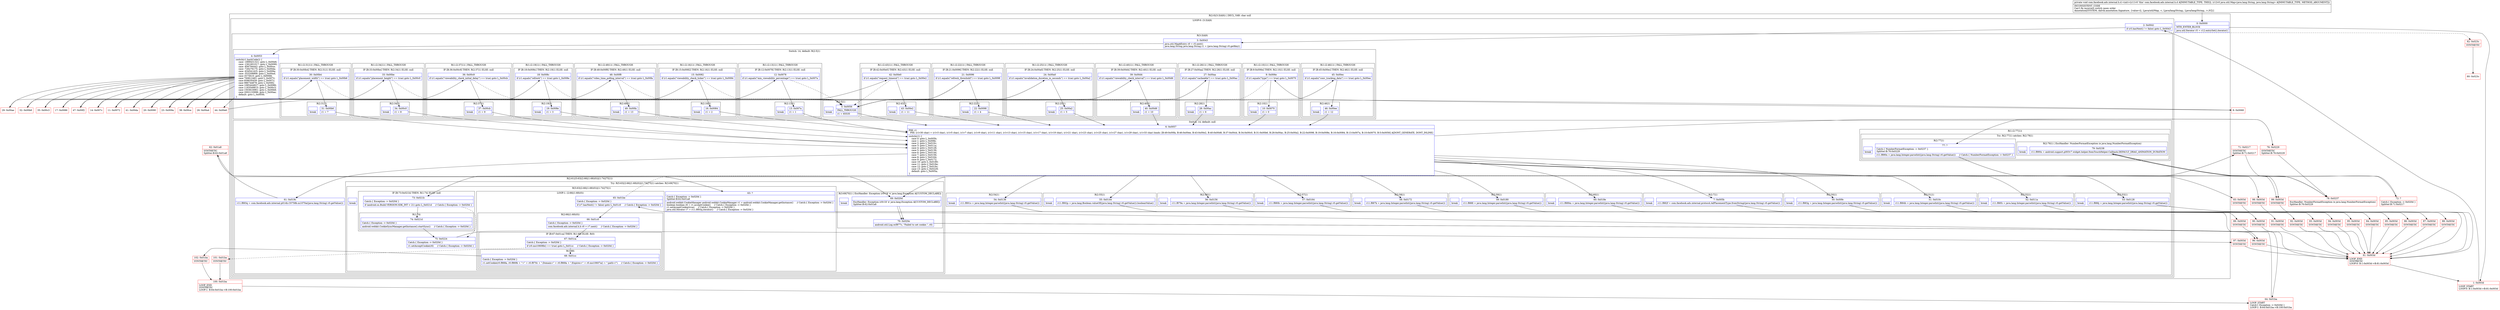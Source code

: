 digraph "CFG forcom.facebook.ads.internal.h.d.\<init\>(Ljava\/util\/Map;)V" {
subgraph cluster_Region_1820282698 {
label = "R(2:0|(3:3|4|6)) | DECL_VAR: char null\l";
node [shape=record,color=blue];
Node_0 [shape=record,label="{0\:\ 0x0000|MTH_ENTER_BLOCK\l|java.util.Iterator r5 = r12.entrySet().iterator()\l}"];
subgraph cluster_LoopRegion_1630118620 {
label = "LOOP:0: (3:3|4|6)";
node [shape=record,color=blue];
Node_2 [shape=record,label="{2\:\ 0x0041|if (r5.hasNext() != false) goto L_0x0043\l}"];
subgraph cluster_Region_950991965 {
label = "R(3:3|4|6)";
node [shape=record,color=blue];
Node_3 [shape=record,label="{3\:\ 0x0043|java.util.Map$Entry r0 = r5.next()\ljava.lang.String java.lang.String r1 = (java.lang.String) r0.getKey()\l}"];
subgraph cluster_SwitchRegion_67329161 {
label = "Switch: 14, default: R(2:5|1)";
node [shape=record,color=blue];
Node_4 [shape=record,label="{4\:\ 0x0053|switch(r1.hashCode()) \{\l    case \-1899431321: goto L_0x00e6;\l    case \-1561601017: goto L_0x0090;\l    case \-856794442: goto L_0x00ce;\l    case \-726276175: goto L_0x00da;\l    case \-634541425: goto L_0x009a;\l    case \-553208868: goto L_0x00a4;\l    case 3575610: goto L_0x0068;\l    case 700812481: goto L_0x0072;\l    case 858630459: goto L_0x007c;\l    case 986744879: goto L_0x00f2;\l    case 1085444827: goto L_0x0086;\l    case 1183549815: goto L_0x00c3;\l    case 1503616961: goto L_0x00b8;\l    case 2002133996: goto L_0x00ae;\l    default: goto L_0x0056;\l\}\l}"];
subgraph cluster_Region_395968208 {
label = "R(1:(2:46|1)) | FALL_THROUGH\l";
node [shape=record,color=blue];
subgraph cluster_IfRegion_909929394 {
label = "IF [B:45:0x00ec] THEN: R(2:46|1) ELSE: null";
node [shape=record,color=blue];
Node_45 [shape=record,label="{45\:\ 0x00ec|if (r1.equals(\"conv_tracking_data\") == true) goto L_0x00ee\l}"];
subgraph cluster_Region_1274460834 {
label = "R(2:46|1)";
node [shape=record,color=blue];
Node_46 [shape=record,label="{46\:\ 0x00ee|r1 = 12\l}"];
Node_InsnContainer_251923845 [shape=record,label="{|break\l}"];
}
}
}
subgraph cluster_Region_429332016 {
label = "R(1:(2:22|1)) | FALL_THROUGH\l";
node [shape=record,color=blue];
subgraph cluster_IfRegion_1563900081 {
label = "IF [B:21:0x0096] THEN: R(2:22|1) ELSE: null";
node [shape=record,color=blue];
Node_21 [shape=record,label="{21\:\ 0x0096|if (r1.equals(\"refresh_threshold\") == true) goto L_0x0098\l}"];
subgraph cluster_Region_838043235 {
label = "R(2:22|1)";
node [shape=record,color=blue];
Node_22 [shape=record,label="{22\:\ 0x0098|r1 = 4\l}"];
Node_InsnContainer_889485468 [shape=record,label="{|break\l}"];
}
}
}
subgraph cluster_Region_1832087442 {
label = "R(1:(2:40|1)) | FALL_THROUGH\l";
node [shape=record,color=blue];
subgraph cluster_IfRegion_313813854 {
label = "IF [B:39:0x00d4] THEN: R(2:40|1) ELSE: null";
node [shape=record,color=blue];
Node_39 [shape=record,label="{39\:\ 0x00d4|if (r1.equals(\"viewability_check_interval\") == true) goto L_0x00d6\l}"];
subgraph cluster_Region_942211459 {
label = "R(2:40|1)";
node [shape=record,color=blue];
Node_40 [shape=record,label="{40\:\ 0x00d6|r1 = 10\l}"];
Node_InsnContainer_1114910612 [shape=record,label="{|break\l}"];
}
}
}
subgraph cluster_Region_1668519804 {
label = "R(1:(2:43|1)) | FALL_THROUGH\l";
node [shape=record,color=blue];
subgraph cluster_IfRegion_206408341 {
label = "IF [B:42:0x00e0] THEN: R(2:43|1) ELSE: null";
node [shape=record,color=blue];
Node_42 [shape=record,label="{42\:\ 0x00e0|if (r1.equals(\"request_timeout\") == true) goto L_0x00e2\l}"];
subgraph cluster_Region_1125543952 {
label = "R(2:43|1)";
node [shape=record,color=blue];
Node_43 [shape=record,label="{43\:\ 0x00e2|r1 = 11\l}"];
Node_InsnContainer_1973797654 [shape=record,label="{|break\l}"];
}
}
}
subgraph cluster_Region_52198863 {
label = "R(1:(2:25|1)) | FALL_THROUGH\l";
node [shape=record,color=blue];
subgraph cluster_IfRegion_1509491029 {
label = "IF [B:24:0x00a0] THEN: R(2:25|1) ELSE: null";
node [shape=record,color=blue];
Node_24 [shape=record,label="{24\:\ 0x00a0|if (r1.equals(\"invalidation_duration_in_seconds\") == true) goto L_0x00a2\l}"];
subgraph cluster_Region_1178503309 {
label = "R(2:25|1)";
node [shape=record,color=blue];
Node_25 [shape=record,label="{25\:\ 0x00a2|r1 = 5\l}"];
Node_InsnContainer_1626860215 [shape=record,label="{|break\l}"];
}
}
}
subgraph cluster_Region_532699554 {
label = "R(1:(2:28|1)) | FALL_THROUGH\l";
node [shape=record,color=blue];
subgraph cluster_IfRegion_1039091819 {
label = "IF [B:27:0x00aa] THEN: R(2:28|1) ELSE: null";
node [shape=record,color=blue];
Node_27 [shape=record,label="{27\:\ 0x00aa|if (r1.equals(\"cacheable\") == true) goto L_0x00ac\l}"];
subgraph cluster_Region_589938803 {
label = "R(2:28|1)";
node [shape=record,color=blue];
Node_28 [shape=record,label="{28\:\ 0x00ac|r1 = 6\l}"];
Node_InsnContainer_1143374911 [shape=record,label="{|break\l}"];
}
}
}
subgraph cluster_Region_615803761 {
label = "R(1:(2:10|1)) | FALL_THROUGH\l";
node [shape=record,color=blue];
subgraph cluster_IfRegion_204483091 {
label = "IF [B:9:0x006e] THEN: R(2:10|1) ELSE: null";
node [shape=record,color=blue];
Node_9 [shape=record,label="{9\:\ 0x006e|if (r1.equals(\"type\") == true) goto L_0x0070\l}"];
subgraph cluster_Region_2012036686 {
label = "R(2:10|1)";
node [shape=record,color=blue];
Node_10 [shape=record,label="{10\:\ 0x0070|r1 = 0\l}"];
Node_InsnContainer_2076806914 [shape=record,label="{|break\l}"];
}
}
}
subgraph cluster_Region_1717159056 {
label = "R(1:(2:13|1)) | FALL_THROUGH\l";
node [shape=record,color=blue];
subgraph cluster_IfRegion_1825112098 {
label = "IF [B:12:0x0078] THEN: R(2:13|1) ELSE: null";
node [shape=record,color=blue];
Node_12 [shape=record,label="{12\:\ 0x0078|if (r1.equals(\"min_viewability_percentage\") == true) goto L_0x007a\l}"];
subgraph cluster_Region_1509981171 {
label = "R(2:13|1)";
node [shape=record,color=blue];
Node_13 [shape=record,label="{13\:\ 0x007a|r1 = 1\l}"];
Node_InsnContainer_380543768 [shape=record,label="{|break\l}"];
}
}
}
subgraph cluster_Region_289844575 {
label = "R(1:(2:16|1)) | FALL_THROUGH\l";
node [shape=record,color=blue];
subgraph cluster_IfRegion_2108380999 {
label = "IF [B:15:0x0082] THEN: R(2:16|1) ELSE: null";
node [shape=record,color=blue];
Node_15 [shape=record,label="{15\:\ 0x0082|if (r1.equals(\"viewability_check_ticker\") == true) goto L_0x0084\l}"];
subgraph cluster_Region_1757998215 {
label = "R(2:16|1)";
node [shape=record,color=blue];
Node_16 [shape=record,label="{16\:\ 0x0084|r1 = 2\l}"];
Node_InsnContainer_650150378 [shape=record,label="{|break\l}"];
}
}
}
subgraph cluster_Region_244694246 {
label = "R(1:(2:49|1)) | FALL_THROUGH\l";
node [shape=record,color=blue];
subgraph cluster_IfRegion_985724041 {
label = "IF [B:48:0x00f8] THEN: R(2:49|1) ELSE: null";
node [shape=record,color=blue];
Node_48 [shape=record,label="{48\:\ 0x00f8|if (r1.equals(\"video_time_polling_interval\") == true) goto L_0x00fa\l}"];
subgraph cluster_Region_1465277368 {
label = "R(2:49|1)";
node [shape=record,color=blue];
Node_49 [shape=record,label="{49\:\ 0x00fa|r1 = 13\l}"];
Node_InsnContainer_1832937551 [shape=record,label="{|break\l}"];
}
}
}
subgraph cluster_Region_1229462765 {
label = "R(1:(2:19|1)) | FALL_THROUGH\l";
node [shape=record,color=blue];
subgraph cluster_IfRegion_934093168 {
label = "IF [B:18:0x008c] THEN: R(2:19|1) ELSE: null";
node [shape=record,color=blue];
Node_18 [shape=record,label="{18\:\ 0x008c|if (r1.equals(\"refresh\") == true) goto L_0x008e\l}"];
subgraph cluster_Region_93298205 {
label = "R(2:19|1)";
node [shape=record,color=blue];
Node_19 [shape=record,label="{19\:\ 0x008e|r1 = 3\l}"];
Node_InsnContainer_1805978623 [shape=record,label="{|break\l}"];
}
}
}
subgraph cluster_Region_1215625441 {
label = "R(1:(2:37|1)) | FALL_THROUGH\l";
node [shape=record,color=blue];
subgraph cluster_IfRegion_323092407 {
label = "IF [B:36:0x00c9] THEN: R(2:37|1) ELSE: null";
node [shape=record,color=blue];
Node_36 [shape=record,label="{36\:\ 0x00c9|if (r1.equals(\"viewability_check_initial_delay\") == true) goto L_0x00cb\l}"];
subgraph cluster_Region_1573328549 {
label = "R(2:37|1)";
node [shape=record,color=blue];
Node_37 [shape=record,label="{37\:\ 0x00cb|r1 = 9\l}"];
Node_InsnContainer_639169456 [shape=record,label="{|break\l}"];
}
}
}
subgraph cluster_Region_800996586 {
label = "R(1:(2:34|1)) | FALL_THROUGH\l";
node [shape=record,color=blue];
subgraph cluster_IfRegion_888636407 {
label = "IF [B:33:0x00be] THEN: R(2:34|1) ELSE: null";
node [shape=record,color=blue];
Node_33 [shape=record,label="{33\:\ 0x00be|if (r1.equals(\"placement_height\") == true) goto L_0x00c0\l}"];
subgraph cluster_Region_597333013 {
label = "R(2:34|1)";
node [shape=record,color=blue];
Node_34 [shape=record,label="{34\:\ 0x00c0|r1 = 8\l}"];
Node_InsnContainer_1812406289 [shape=record,label="{|break\l}"];
}
}
}
subgraph cluster_Region_64716416 {
label = "R(1:(2:31|1)) | FALL_THROUGH\l";
node [shape=record,color=blue];
subgraph cluster_IfRegion_162418012 {
label = "IF [B:30:0x00b4] THEN: R(2:31|1) ELSE: null";
node [shape=record,color=blue];
Node_30 [shape=record,label="{30\:\ 0x00b4|if (r1.equals(\"placement_width\") == true) goto L_0x00b6\l}"];
subgraph cluster_Region_1400698502 {
label = "R(2:31|1)";
node [shape=record,color=blue];
Node_31 [shape=record,label="{31\:\ 0x00b6|r1 = 7\l}"];
Node_InsnContainer_1648334904 [shape=record,label="{|break\l}"];
}
}
}
subgraph cluster_Region_250292696 {
label = "R(2:5|1)";
node [shape=record,color=blue];
Node_5 [shape=record,label="{5\:\ 0x0056|FALL_THROUGH\l|r1 = 65535\l}"];
Node_InsnContainer_1010348537 [shape=record,label="{|break\l}"];
}
}
subgraph cluster_SwitchRegion_1776945607 {
label = "Switch: 14, default: null";
node [shape=record,color=blue];
Node_6 [shape=record,label="{6\:\ 0x0057|PHI: r1 \l  PHI: (r1v30 char) = (r1v3 char), (r1v5 char), (r1v7 char), (r1v9 char), (r1v11 char), (r1v13 char), (r1v15 char), (r1v17 char), (r1v19 char), (r1v21 char), (r1v23 char), (r1v25 char), (r1v27 char), (r1v29 char), (r1v33 char) binds: [B:49:0x00fa, B:46:0x00ee, B:43:0x00e2, B:40:0x00d6, B:37:0x00cb, B:34:0x00c0, B:31:0x00b6, B:28:0x00ac, B:25:0x00a2, B:22:0x0098, B:19:0x008e, B:16:0x0084, B:13:0x007a, B:10:0x0070, B:5:0x0056] A[DONT_GENERATE, DONT_INLINE]\l|switch(r1) \{\l    case 0: goto L_0x005b;\l    case 1: goto L_0x00fe;\l    case 2: goto L_0x010c;\l    case 3: goto L_0x011a;\l    case 4: goto L_0x0128;\l    case 5: goto L_0x0136;\l    case 6: goto L_0x0144;\l    case 7: goto L_0x0156;\l    case 8: goto L_0x0164;\l    case 9: goto L_0x0172;\l    case 10: goto L_0x0180;\l    case 11: goto L_0x018e;\l    case 12: goto L_0x019c;\l    case 13: goto L_0x0229;\l    default: goto L_0x005a;\l\}\l}"];
subgraph cluster_Region_832394500 {
label = "R(2:7|1)";
node [shape=record,color=blue];
Node_7 [shape=record,label="{7\:\ 0x005b|r11.f882f = com.facebook.ads.internal.protocol.AdPlacementType.fromString((java.lang.String) r0.getValue())\l}"];
Node_InsnContainer_796783959 [shape=record,label="{|break\l}"];
}
subgraph cluster_Region_1454587448 {
label = "R(2:50|1)";
node [shape=record,color=blue];
Node_50 [shape=record,label="{50\:\ 0x00fe|r11.f883g = java.lang.Integer.parseInt((java.lang.String) r0.getValue())\l}"];
Node_InsnContainer_1865326872 [shape=record,label="{|break\l}"];
}
subgraph cluster_Region_885058700 {
label = "R(2:51|1)";
node [shape=record,color=blue];
Node_51 [shape=record,label="{51\:\ 0x010c|r11.f884h = java.lang.Integer.parseInt((java.lang.String) r0.getValue())\l}"];
Node_InsnContainer_1960271886 [shape=record,label="{|break\l}"];
}
subgraph cluster_Region_995807826 {
label = "R(2:52|1)";
node [shape=record,color=blue];
Node_52 [shape=record,label="{52\:\ 0x011a|r11.f885i = java.lang.Integer.parseInt((java.lang.String) r0.getValue())\l}"];
Node_InsnContainer_560366144 [shape=record,label="{|break\l}"];
}
subgraph cluster_Region_309444204 {
label = "R(2:53|1)";
node [shape=record,color=blue];
Node_53 [shape=record,label="{53\:\ 0x0128|r11.f886j = java.lang.Integer.parseInt((java.lang.String) r0.getValue())\l}"];
Node_InsnContainer_1567193916 [shape=record,label="{|break\l}"];
}
subgraph cluster_Region_818735745 {
label = "R(2:54|1)";
node [shape=record,color=blue];
Node_54 [shape=record,label="{54\:\ 0x0136|r11.f891o = java.lang.Integer.parseInt((java.lang.String) r0.getValue())\l}"];
Node_InsnContainer_623708762 [shape=record,label="{|break\l}"];
}
subgraph cluster_Region_976245325 {
label = "R(2:55|1)";
node [shape=record,color=blue];
Node_55 [shape=record,label="{55\:\ 0x0144|r11.f892p = java.lang.Boolean.valueOf((java.lang.String) r0.getValue()).booleanValue()\l}"];
Node_InsnContainer_739667628 [shape=record,label="{|break\l}"];
}
subgraph cluster_Region_2069434701 {
label = "R(2:56|1)";
node [shape=record,color=blue];
Node_56 [shape=record,label="{56\:\ 0x0156|r11.f879a = java.lang.Integer.parseInt((java.lang.String) r0.getValue())\l}"];
Node_InsnContainer_913025958 [shape=record,label="{|break\l}"];
}
subgraph cluster_Region_250684700 {
label = "R(2:57|1)";
node [shape=record,color=blue];
Node_57 [shape=record,label="{57\:\ 0x0164|r11.f880b = java.lang.Integer.parseInt((java.lang.String) r0.getValue())\l}"];
Node_InsnContainer_286087520 [shape=record,label="{|break\l}"];
}
subgraph cluster_Region_586019189 {
label = "R(2:58|1)";
node [shape=record,color=blue];
Node_58 [shape=record,label="{58\:\ 0x0172|r11.f887k = java.lang.Integer.parseInt((java.lang.String) r0.getValue())\l}"];
Node_InsnContainer_1227905045 [shape=record,label="{|break\l}"];
}
subgraph cluster_Region_1324244458 {
label = "R(2:59|1)";
node [shape=record,color=blue];
Node_59 [shape=record,label="{59\:\ 0x0180|r11.f888l = java.lang.Integer.parseInt((java.lang.String) r0.getValue())\l}"];
Node_InsnContainer_894688014 [shape=record,label="{|break\l}"];
}
subgraph cluster_Region_2021192328 {
label = "R(2:60|1)";
node [shape=record,color=blue];
Node_60 [shape=record,label="{60\:\ 0x018e|r11.f889m = java.lang.Integer.parseInt((java.lang.String) r0.getValue())\l}"];
Node_InsnContainer_868478306 [shape=record,label="{|break\l}"];
}
subgraph cluster_Region_259979261 {
label = "R(2:61|(5:63|(2:66|(1:68)(0))|(1:74)|75|1))";
node [shape=record,color=blue];
Node_61 [shape=record,label="{61\:\ 0x019c|r11.f893q = com.facebook.ads.internal.p014h.C0758b.m1070a((java.lang.String) r0.getValue())\l}"];
subgraph cluster_TryCatchRegion_618583735 {
label = "Try: R(5:63|(2:66|(1:68)(0))|(1:74)|75|1) catches: R(3:69|70|1)";
node [shape=record,color=blue];
subgraph cluster_Region_560480342 {
label = "R(5:63|(2:66|(1:68)(0))|(1:74)|75|1)";
node [shape=record,color=blue];
Node_63 [shape=record,label="{63\:\ ?|Catch:\{ Exception \-\> 0x020d \}\lSplitter:B:62:0x01a8\l|android.webkit.CookieManager android.webkit.CookieManager r1 = android.webkit.CookieManager.getInstance()     \/\/ Catch:\{ Exception \-\> 0x020d \}\lboolean boolean r6 = r1.acceptCookie()     \/\/ Catch:\{ Exception \-\> 0x020d \}\lr1.setAcceptCookie(true)     \/\/ Catch:\{ Exception \-\> 0x020d \}\ljava.util.Iterator r7 = r11.f893q.iterator()     \/\/ Catch:\{ Exception \-\> 0x020d \}\l}"];
subgraph cluster_LoopRegion_453872662 {
label = "LOOP:1: (2:66|(1:68)(0))";
node [shape=record,color=blue];
Node_65 [shape=record,label="{65\:\ 0x01be|Catch:\{ Exception \-\> 0x020d \}\l|if (r7.hasNext() != false) goto L_0x01c0     \/\/ Catch:\{ Exception \-\> 0x020d \}\l}"];
subgraph cluster_Region_923392744 {
label = "R(2:66|(1:68)(0))";
node [shape=record,color=blue];
Node_66 [shape=record,label="{66\:\ 0x01c0|Catch:\{ Exception \-\> 0x020d \}\l|com.facebook.ads.internal.h.b r0 = r7.next()     \/\/ Catch:\{ Exception \-\> 0x020d \}\l}"];
subgraph cluster_IfRegion_1328550635 {
label = "IF [B:67:0x01ca] THEN: R(1:68) ELSE: R(0)";
node [shape=record,color=blue];
Node_67 [shape=record,label="{67\:\ 0x01ca|Catch:\{ Exception \-\> 0x020d \}\l|if (r0.mo10608b() == true) goto L_0x01cc     \/\/ Catch:\{ Exception \-\> 0x020d \}\l}"];
subgraph cluster_Region_2020501611 {
label = "R(1:68)";
node [shape=record,color=blue];
Node_68 [shape=record,label="{68\:\ 0x01cc|Catch:\{ Exception \-\> 0x020d \}\l|r1.setCookie(r0.f868a, r0.f869b + \"=\" + r0.f870c + \";Domain=\" + r0.f868a + \";Expires=\" + r0.mo10607a() + \";path=\/\")     \/\/ Catch:\{ Exception \-\> 0x020d \}\l}"];
}
subgraph cluster_Region_495525588 {
label = "R(0)";
node [shape=record,color=blue];
}
}
}
}
subgraph cluster_IfRegion_1788042319 {
label = "IF [B:73:0x021b] THEN: R(1:74) ELSE: null";
node [shape=record,color=blue];
Node_73 [shape=record,label="{73\:\ 0x021b|Catch:\{ Exception \-\> 0x020d \}\l|if (android.os.Build.VERSION.SDK_INT \< 21) goto L_0x021d     \/\/ Catch:\{ Exception \-\> 0x020d \}\l}"];
subgraph cluster_Region_330564975 {
label = "R(1:74)";
node [shape=record,color=blue];
Node_74 [shape=record,label="{74\:\ 0x021d|Catch:\{ Exception \-\> 0x020d \}\l|android.webkit.CookieSyncManager.getInstance().startSync()     \/\/ Catch:\{ Exception \-\> 0x020d \}\l}"];
}
}
Node_75 [shape=record,label="{75\:\ 0x0224|Catch:\{ Exception \-\> 0x020d \}\l|r1.setAcceptCookie(r6)     \/\/ Catch:\{ Exception \-\> 0x020d \}\l}"];
Node_InsnContainer_1557981880 [shape=record,label="{|break\l}"];
}
subgraph cluster_Region_158740553 {
label = "R(3:69|70|1) | ExcHandler: Exception (r0v18 'e' java.lang.Exception A[CUSTOM_DECLARE])\l";
node [shape=record,color=blue];
Node_69 [shape=record,label="{69\:\ 0x020d|ExcHandler: Exception (r0v18 'e' java.lang.Exception A[CUSTOM_DECLARE])\lSplitter:B:62:0x01a8\l}"];
Node_70 [shape=record,label="{70\:\ 0x020e|android.util.Log.w(f877c, \"Failed to set cookie.\", r0)\l}"];
Node_InsnContainer_2037867532 [shape=record,label="{|break\l}"];
}
}
}
subgraph cluster_Region_1247512880 {
label = "R(1:(2:77|1))";
node [shape=record,color=blue];
subgraph cluster_TryCatchRegion_1911108585 {
label = "Try: R(2:77|1) catches: R(2:79|1)";
node [shape=record,color=blue];
subgraph cluster_Region_1235591653 {
label = "R(2:77|1)";
node [shape=record,color=blue];
Node_77 [shape=record,label="{77\:\ ?|Catch:\{ NumberFormatException \-\> 0x0237 \}\lSplitter:B:76:0x0229\l|r11.f890n = java.lang.Integer.parseInt((java.lang.String) r0.getValue())     \/\/ Catch:\{ NumberFormatException \-\> 0x0237 \}\l}"];
Node_InsnContainer_187759577 [shape=record,label="{|break\l}"];
}
subgraph cluster_Region_490008966 {
label = "R(2:79|1) | ExcHandler: NumberFormatException (e java.lang.NumberFormatException)\l";
node [shape=record,color=blue];
Node_79 [shape=record,label="{79\:\ 0x0238|r11.f890n = android.support.p003v7.widget.helper.ItemTouchHelper.Callback.DEFAULT_DRAG_ANIMATION_DURATION\l}"];
Node_InsnContainer_637202354 [shape=record,label="{|break\l}"];
}
}
}
}
}
}
}
subgraph cluster_Region_158740553 {
label = "R(3:69|70|1) | ExcHandler: Exception (r0v18 'e' java.lang.Exception A[CUSTOM_DECLARE])\l";
node [shape=record,color=blue];
Node_69 [shape=record,label="{69\:\ 0x020d|ExcHandler: Exception (r0v18 'e' java.lang.Exception A[CUSTOM_DECLARE])\lSplitter:B:62:0x01a8\l}"];
Node_70 [shape=record,label="{70\:\ 0x020e|android.util.Log.w(f877c, \"Failed to set cookie.\", r0)\l}"];
Node_InsnContainer_2037867532 [shape=record,label="{|break\l}"];
}
subgraph cluster_Region_490008966 {
label = "R(2:79|1) | ExcHandler: NumberFormatException (e java.lang.NumberFormatException)\l";
node [shape=record,color=blue];
Node_79 [shape=record,label="{79\:\ 0x0238|r11.f890n = android.support.p003v7.widget.helper.ItemTouchHelper.Callback.DEFAULT_DRAG_ANIMATION_DURATION\l}"];
Node_InsnContainer_637202354 [shape=record,label="{|break\l}"];
}
Node_1 [shape=record,color=red,label="{1\:\ 0x003d|LOOP_START\lLOOP:0: B:1:0x003d\-\>B:81:0x003d\l}"];
Node_8 [shape=record,color=red,label="{8\:\ 0x0068}"];
Node_11 [shape=record,color=red,label="{11\:\ 0x0072}"];
Node_14 [shape=record,color=red,label="{14\:\ 0x007c}"];
Node_17 [shape=record,color=red,label="{17\:\ 0x0086}"];
Node_20 [shape=record,color=red,label="{20\:\ 0x0090}"];
Node_23 [shape=record,color=red,label="{23\:\ 0x009a}"];
Node_26 [shape=record,color=red,label="{26\:\ 0x00a4}"];
Node_29 [shape=record,color=red,label="{29\:\ 0x00ae}"];
Node_32 [shape=record,color=red,label="{32\:\ 0x00b8}"];
Node_35 [shape=record,color=red,label="{35\:\ 0x00c3}"];
Node_38 [shape=record,color=red,label="{38\:\ 0x00ce}"];
Node_41 [shape=record,color=red,label="{41\:\ 0x00da}"];
Node_44 [shape=record,color=red,label="{44\:\ 0x00e6}"];
Node_47 [shape=record,color=red,label="{47\:\ 0x00f2}"];
Node_62 [shape=record,color=red,label="{62\:\ 0x01a8|SYNTHETIC\lSplitter:B:62:0x01a8\l}"];
Node_64 [shape=record,color=red,label="{64\:\ 0x01ba|LOOP_START\lCatch:\{ Exception \-\> 0x020d \}\lLOOP:1: B:64:0x01ba\-\>B:100:0x01ba\l}"];
Node_71 [shape=record,color=red,label="{71\:\ 0x0217|SYNTHETIC\lSplitter:B:71:0x0217\l}"];
Node_72 [shape=record,color=red,label="{72\:\ ?|Catch:\{ Exception \-\> 0x020d \}\lSplitter:B:71:0x0217\l}"];
Node_76 [shape=record,color=red,label="{76\:\ 0x0229|SYNTHETIC\lSplitter:B:76:0x0229\l}"];
Node_78 [shape=record,color=red,label="{78\:\ 0x0237|ExcHandler: NumberFormatException (e java.lang.NumberFormatException)\lSplitter:B:76:0x0229\l}"];
Node_80 [shape=record,color=red,label="{80\:\ 0x023c}"];
Node_81 [shape=record,color=red,label="{81\:\ 0x003d|LOOP_END\lSYNTHETIC\lLOOP:0: B:1:0x003d\-\>B:81:0x003d\l}"];
Node_82 [shape=record,color=red,label="{82\:\ 0x023c|SYNTHETIC\l}"];
Node_83 [shape=record,color=red,label="{83\:\ 0x003d|SYNTHETIC\l}"];
Node_84 [shape=record,color=red,label="{84\:\ 0x003d|SYNTHETIC\l}"];
Node_85 [shape=record,color=red,label="{85\:\ 0x003d|SYNTHETIC\l}"];
Node_86 [shape=record,color=red,label="{86\:\ 0x003d|SYNTHETIC\l}"];
Node_87 [shape=record,color=red,label="{87\:\ 0x003d|SYNTHETIC\l}"];
Node_88 [shape=record,color=red,label="{88\:\ 0x003d|SYNTHETIC\l}"];
Node_89 [shape=record,color=red,label="{89\:\ 0x003d|SYNTHETIC\l}"];
Node_90 [shape=record,color=red,label="{90\:\ 0x003d|SYNTHETIC\l}"];
Node_91 [shape=record,color=red,label="{91\:\ 0x003d|SYNTHETIC\l}"];
Node_92 [shape=record,color=red,label="{92\:\ 0x003d|SYNTHETIC\l}"];
Node_93 [shape=record,color=red,label="{93\:\ 0x003d|SYNTHETIC\l}"];
Node_94 [shape=record,color=red,label="{94\:\ 0x003d|SYNTHETIC\l}"];
Node_95 [shape=record,color=red,label="{95\:\ 0x003d|SYNTHETIC\l}"];
Node_96 [shape=record,color=red,label="{96\:\ 0x003d|SYNTHETIC\l}"];
Node_97 [shape=record,color=red,label="{97\:\ 0x003d|SYNTHETIC\l}"];
Node_98 [shape=record,color=red,label="{98\:\ 0x003d|SYNTHETIC\l}"];
Node_99 [shape=record,color=red,label="{99\:\ 0x003d|SYNTHETIC\l}"];
Node_100 [shape=record,color=red,label="{100\:\ 0x01ba|LOOP_END\lSYNTHETIC\lLOOP:1: B:64:0x01ba\-\>B:100:0x01ba\l}"];
Node_101 [shape=record,color=red,label="{101\:\ 0x01ba|SYNTHETIC\l}"];
Node_102 [shape=record,color=red,label="{102\:\ 0x01ba|SYNTHETIC\l}"];
MethodNode[shape=record,label="{private void com.facebook.ads.internal.h.d.\<init\>((r11v0 'this' com.facebook.ads.internal.h.d A[IMMUTABLE_TYPE, THIS]), (r12v0 java.util.Map\<java.lang.String, java.lang.String\> A[IMMUTABLE_TYPE, METHOD_ARGUMENT]))  | INCONSISTENT_CODE\lCan't fix incorrect switch cases order\lAnnotation[SYSTEM, dalvik.annotation.Signature, \{value=[(, Ljava\/util\/Map, \<, Ljava\/lang\/String;, Ljava\/lang\/String;, \>;)V]\}]\l}"];
MethodNode -> Node_0;
Node_0 -> Node_1;
Node_2 -> Node_3;
Node_2 -> Node_82[style=dashed];
Node_3 -> Node_4;
Node_4 -> Node_5;
Node_4 -> Node_8;
Node_4 -> Node_11;
Node_4 -> Node_14;
Node_4 -> Node_17;
Node_4 -> Node_20;
Node_4 -> Node_23;
Node_4 -> Node_26;
Node_4 -> Node_29;
Node_4 -> Node_32;
Node_4 -> Node_35;
Node_4 -> Node_38;
Node_4 -> Node_41;
Node_4 -> Node_44;
Node_4 -> Node_47;
Node_45 -> Node_5[style=dashed];
Node_45 -> Node_46;
Node_46 -> Node_6;
Node_21 -> Node_5[style=dashed];
Node_21 -> Node_22;
Node_22 -> Node_6;
Node_39 -> Node_5[style=dashed];
Node_39 -> Node_40;
Node_40 -> Node_6;
Node_42 -> Node_5[style=dashed];
Node_42 -> Node_43;
Node_43 -> Node_6;
Node_24 -> Node_5[style=dashed];
Node_24 -> Node_25;
Node_25 -> Node_6;
Node_27 -> Node_5[style=dashed];
Node_27 -> Node_28;
Node_28 -> Node_6;
Node_9 -> Node_5[style=dashed];
Node_9 -> Node_10;
Node_10 -> Node_6;
Node_12 -> Node_5[style=dashed];
Node_12 -> Node_13;
Node_13 -> Node_6;
Node_15 -> Node_5[style=dashed];
Node_15 -> Node_16;
Node_16 -> Node_6;
Node_48 -> Node_5[style=dashed];
Node_48 -> Node_49;
Node_49 -> Node_6;
Node_18 -> Node_5[style=dashed];
Node_18 -> Node_19;
Node_19 -> Node_6;
Node_36 -> Node_5[style=dashed];
Node_36 -> Node_37;
Node_37 -> Node_6;
Node_33 -> Node_5[style=dashed];
Node_33 -> Node_34;
Node_34 -> Node_6;
Node_30 -> Node_5[style=dashed];
Node_30 -> Node_31;
Node_31 -> Node_6;
Node_5 -> Node_6;
Node_6 -> Node_7;
Node_6 -> Node_50;
Node_6 -> Node_51;
Node_6 -> Node_52;
Node_6 -> Node_53;
Node_6 -> Node_54;
Node_6 -> Node_55;
Node_6 -> Node_56;
Node_6 -> Node_57;
Node_6 -> Node_58;
Node_6 -> Node_59;
Node_6 -> Node_60;
Node_6 -> Node_61;
Node_6 -> Node_76;
Node_6 -> Node_83;
Node_7 -> Node_84;
Node_50 -> Node_85;
Node_51 -> Node_86;
Node_52 -> Node_87;
Node_53 -> Node_88;
Node_54 -> Node_89;
Node_55 -> Node_90;
Node_56 -> Node_91;
Node_57 -> Node_92;
Node_58 -> Node_93;
Node_59 -> Node_94;
Node_60 -> Node_95;
Node_61 -> Node_62;
Node_63 -> Node_64;
Node_65 -> Node_66;
Node_65 -> Node_71[style=dashed];
Node_66 -> Node_67;
Node_67 -> Node_68;
Node_67 -> Node_101[style=dashed];
Node_68 -> Node_102;
Node_73 -> Node_74;
Node_73 -> Node_75[style=dashed];
Node_74 -> Node_75;
Node_75 -> Node_97;
Node_69 -> Node_70;
Node_70 -> Node_96;
Node_77 -> Node_78;
Node_77 -> Node_98;
Node_79 -> Node_99;
Node_69 -> Node_70;
Node_70 -> Node_96;
Node_79 -> Node_99;
Node_1 -> Node_2;
Node_8 -> Node_9;
Node_11 -> Node_12;
Node_14 -> Node_15;
Node_17 -> Node_18;
Node_20 -> Node_21;
Node_23 -> Node_24;
Node_26 -> Node_27;
Node_29 -> Node_30;
Node_32 -> Node_33;
Node_35 -> Node_36;
Node_38 -> Node_39;
Node_41 -> Node_42;
Node_44 -> Node_45;
Node_47 -> Node_48;
Node_62 -> Node_63;
Node_62 -> Node_69;
Node_64 -> Node_65;
Node_71 -> Node_72;
Node_71 -> Node_69;
Node_72 -> Node_73;
Node_76 -> Node_77;
Node_76 -> Node_78;
Node_78 -> Node_79;
Node_81 -> Node_1;
Node_82 -> Node_80;
Node_83 -> Node_81;
Node_84 -> Node_81;
Node_85 -> Node_81;
Node_86 -> Node_81;
Node_87 -> Node_81;
Node_88 -> Node_81;
Node_89 -> Node_81;
Node_90 -> Node_81;
Node_91 -> Node_81;
Node_92 -> Node_81;
Node_93 -> Node_81;
Node_94 -> Node_81;
Node_95 -> Node_81;
Node_96 -> Node_81;
Node_97 -> Node_81;
Node_98 -> Node_81;
Node_99 -> Node_81;
Node_100 -> Node_64;
Node_101 -> Node_100;
Node_102 -> Node_100;
}

